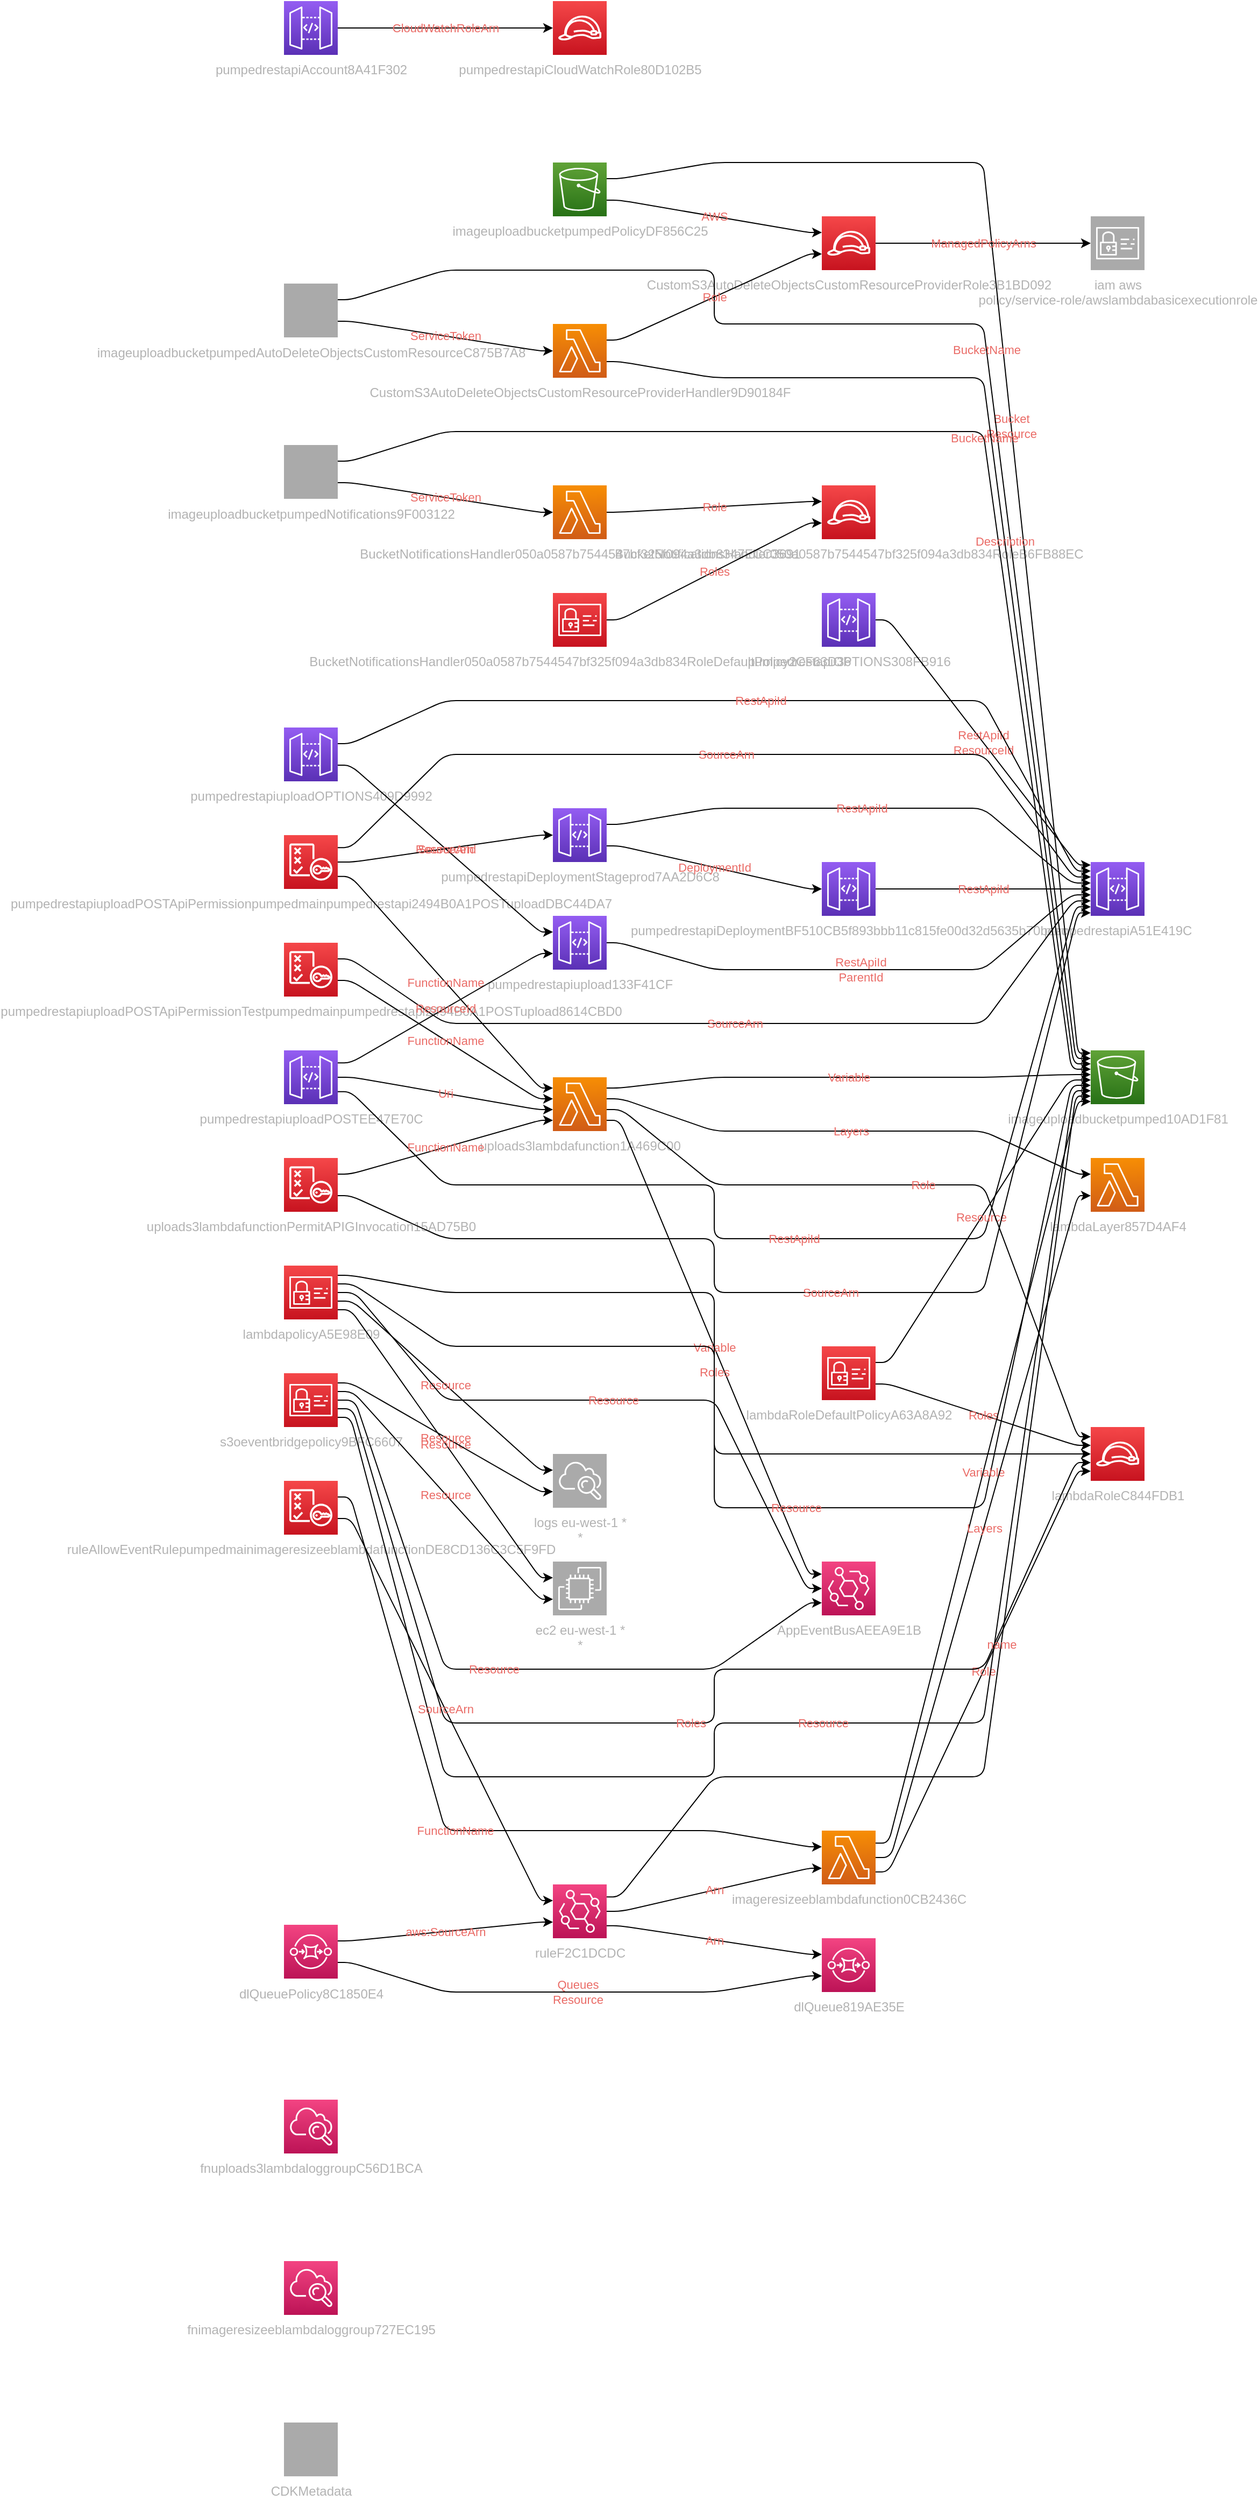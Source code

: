 <mxfile version="13.1.3" pages="2">
            <diagram id="diagramid" name="Diagram">
              <mxGraphModel><root><mxCell id="0"/><mxCell id="1" parent="0"/><mxCell id="2" value="imageuploadbucketpumped10AD1F81" style="outlineConnect=0;fontColor=#B3B3B3;gradientColor=#60A337;gradientDirection=north;fillColor=#277116;strokeColor=#ffffff;dashed=0;verticalLabelPosition=bottom;verticalAlign=top;align=center;html=1;fontSize=12;fontStyle=0;aspect=fixed;shape=mxgraph.aws4.resourceIcon;resIcon=mxgraph.aws4.s3;" vertex="1" parent="1"><mxGeometry x="750" y="975" width="50" height="50" as="geometry"/></mxCell><mxCell id="3" value="imageuploadbucketpumpedPolicyDF856C25" style="outlineConnect=0;fontColor=#B3B3B3;gradientColor=#60A337;gradientDirection=north;fillColor=#277116;strokeColor=#ffffff;dashed=0;verticalLabelPosition=bottom;verticalAlign=top;align=center;html=1;fontSize=12;fontStyle=0;aspect=fixed;shape=mxgraph.aws4.resourceIcon;resIcon=mxgraph.aws4.s3;" vertex="1" parent="1"><mxGeometry x="250" y="150" width="50" height="50" as="geometry"/></mxCell><mxCell id="4" value="imageuploadbucketpumpedAutoDeleteObjectsCustomResourceC875B7A8" style="outlineConnect=0;fontColor=#B3B3B3;gradientColor=#aaaaaa;gradientDirection=north;fillColor=#aaaaaa;strokeColor=#ffffff;dashed=0;verticalLabelPosition=bottom;verticalAlign=top;align=center;html=1;fontSize=12;fontStyle=0;aspect=fixed;shape=mxgraph.aws4.resourceIcon;resIcon=mxgraph.aws4.s3autodeleteobjects;" vertex="1" parent="1"><mxGeometry y="262.5" width="50" height="50" as="geometry"/></mxCell><mxCell id="5" value="imageuploadbucketpumpedNotifications9F003122" style="outlineConnect=0;fontColor=#B3B3B3;gradientColor=#aaaaaa;gradientDirection=north;fillColor=#aaaaaa;strokeColor=#ffffff;dashed=0;verticalLabelPosition=bottom;verticalAlign=top;align=center;html=1;fontSize=12;fontStyle=0;aspect=fixed;shape=mxgraph.aws4.resourceIcon;resIcon=mxgraph.aws4.s3bucketnotifications;" vertex="1" parent="1"><mxGeometry y="412.5" width="50" height="50" as="geometry"/></mxCell><mxCell id="6" value="CustomS3AutoDeleteObjectsCustomResourceProviderRole3B1BD092" style="outlineConnect=0;fontColor=#B3B3B3;gradientColor=#F54749;gradientDirection=north;fillColor=#C7131F;strokeColor=#ffffff;dashed=0;verticalLabelPosition=bottom;verticalAlign=top;align=center;html=1;fontSize=12;fontStyle=0;aspect=fixed;shape=mxgraph.aws4.resourceIcon;resIcon=mxgraph.aws4.role;" vertex="1" parent="1"><mxGeometry x="500" y="200" width="50" height="50" as="geometry"/></mxCell><mxCell id="7" value="CustomS3AutoDeleteObjectsCustomResourceProviderHandler9D90184F" style="outlineConnect=0;fontColor=#B3B3B3;gradientColor=#F78E04;gradientDirection=north;fillColor=#D05C17;strokeColor=#ffffff;dashed=0;verticalLabelPosition=bottom;verticalAlign=top;align=center;html=1;fontSize=12;fontStyle=0;aspect=fixed;shape=mxgraph.aws4.resourceIcon;resIcon=mxgraph.aws4.lambda;" vertex="1" parent="1"><mxGeometry x="250" y="300" width="50" height="50" as="geometry"/></mxCell><mxCell id="8" value="BucketNotificationsHandler050a0587b7544547bf325f094a3db834RoleB6FB88EC" style="outlineConnect=0;fontColor=#B3B3B3;gradientColor=#F54749;gradientDirection=north;fillColor=#C7131F;strokeColor=#ffffff;dashed=0;verticalLabelPosition=bottom;verticalAlign=top;align=center;html=1;fontSize=12;fontStyle=0;aspect=fixed;shape=mxgraph.aws4.resourceIcon;resIcon=mxgraph.aws4.role;" vertex="1" parent="1"><mxGeometry x="500" y="450" width="50" height="50" as="geometry"/></mxCell><mxCell id="9" value="BucketNotificationsHandler050a0587b7544547bf325f094a3db834RoleDefaultPolicy2CF63D36" style="outlineConnect=0;fontColor=#B3B3B3;gradientColor=#F54749;gradientDirection=north;fillColor=#C7131F;strokeColor=#ffffff;dashed=0;verticalLabelPosition=bottom;verticalAlign=top;align=center;html=1;fontSize=12;fontStyle=0;aspect=fixed;shape=mxgraph.aws4.resourceIcon;resIcon=mxgraph.aws4.identity_and_access_management;" vertex="1" parent="1"><mxGeometry x="250" y="550" width="50" height="50" as="geometry"/></mxCell><mxCell id="10" value="BucketNotificationsHandler050a0587b7544547bf325f094a3db8347ECC3691" style="outlineConnect=0;fontColor=#B3B3B3;gradientColor=#F78E04;gradientDirection=north;fillColor=#D05C17;strokeColor=#ffffff;dashed=0;verticalLabelPosition=bottom;verticalAlign=top;align=center;html=1;fontSize=12;fontStyle=0;aspect=fixed;shape=mxgraph.aws4.resourceIcon;resIcon=mxgraph.aws4.lambda;" vertex="1" parent="1"><mxGeometry x="250" y="450" width="50" height="50" as="geometry"/></mxCell><mxCell id="11" value="AppEventBusAEEA9E1B" style="outlineConnect=0;fontColor=#B3B3B3;gradientColor=#F34482;gradientDirection=north;fillColor=#BC1356;strokeColor=#ffffff;dashed=0;verticalLabelPosition=bottom;verticalAlign=top;align=center;html=1;fontSize=12;fontStyle=0;aspect=fixed;shape=mxgraph.aws4.resourceIcon;resIcon=mxgraph.aws4.eventbridge;" vertex="1" parent="1"><mxGeometry x="500" y="1450" width="50" height="50" as="geometry"/></mxCell><mxCell id="12" value="pumpedrestapiA51E419C" style="outlineConnect=0;fontColor=#B3B3B3;gradientColor=#945DF2;gradientDirection=north;fillColor=#5A30B5;strokeColor=#ffffff;dashed=0;verticalLabelPosition=bottom;verticalAlign=top;align=center;html=1;fontSize=12;fontStyle=0;aspect=fixed;shape=mxgraph.aws4.resourceIcon;resIcon=mxgraph.aws4.api_gateway;" vertex="1" parent="1"><mxGeometry x="750" y="800" width="50" height="50" as="geometry"/></mxCell><mxCell id="13" value="pumpedrestapiCloudWatchRole80D102B5" style="outlineConnect=0;fontColor=#B3B3B3;gradientColor=#F54749;gradientDirection=north;fillColor=#C7131F;strokeColor=#ffffff;dashed=0;verticalLabelPosition=bottom;verticalAlign=top;align=center;html=1;fontSize=12;fontStyle=0;aspect=fixed;shape=mxgraph.aws4.resourceIcon;resIcon=mxgraph.aws4.role;" vertex="1" parent="1"><mxGeometry x="250" width="50" height="50" as="geometry"/></mxCell><mxCell id="14" value="pumpedrestapiAccount8A41F302" style="outlineConnect=0;fontColor=#B3B3B3;gradientColor=#945DF2;gradientDirection=north;fillColor=#5A30B5;strokeColor=#ffffff;dashed=0;verticalLabelPosition=bottom;verticalAlign=top;align=center;html=1;fontSize=12;fontStyle=0;aspect=fixed;shape=mxgraph.aws4.resourceIcon;resIcon=mxgraph.aws4.api_gateway;" vertex="1" parent="1"><mxGeometry width="50" height="50" as="geometry"/></mxCell><mxCell id="15" value="pumpedrestapiDeploymentBF510CB5f893bbb11c815fe00d32d5635b70bcec" style="outlineConnect=0;fontColor=#B3B3B3;gradientColor=#945DF2;gradientDirection=north;fillColor=#5A30B5;strokeColor=#ffffff;dashed=0;verticalLabelPosition=bottom;verticalAlign=top;align=center;html=1;fontSize=12;fontStyle=0;aspect=fixed;shape=mxgraph.aws4.resourceIcon;resIcon=mxgraph.aws4.api_gateway;" vertex="1" parent="1"><mxGeometry x="500" y="800" width="50" height="50" as="geometry"/></mxCell><mxCell id="16" value="pumpedrestapiDeploymentStageprod7AA2D6C8" style="outlineConnect=0;fontColor=#B3B3B3;gradientColor=#945DF2;gradientDirection=north;fillColor=#5A30B5;strokeColor=#ffffff;dashed=0;verticalLabelPosition=bottom;verticalAlign=top;align=center;html=1;fontSize=12;fontStyle=0;aspect=fixed;shape=mxgraph.aws4.resourceIcon;resIcon=mxgraph.aws4.api_gateway;" vertex="1" parent="1"><mxGeometry x="250" y="750" width="50" height="50" as="geometry"/></mxCell><mxCell id="17" value="pumpedrestapiOPTIONS308FB916" style="outlineConnect=0;fontColor=#B3B3B3;gradientColor=#945DF2;gradientDirection=north;fillColor=#5A30B5;strokeColor=#ffffff;dashed=0;verticalLabelPosition=bottom;verticalAlign=top;align=center;html=1;fontSize=12;fontStyle=0;aspect=fixed;shape=mxgraph.aws4.resourceIcon;resIcon=mxgraph.aws4.api_gateway;" vertex="1" parent="1"><mxGeometry x="500" y="550" width="50" height="50" as="geometry"/></mxCell><mxCell id="18" value="pumpedrestapiupload133F41CF" style="outlineConnect=0;fontColor=#B3B3B3;gradientColor=#945DF2;gradientDirection=north;fillColor=#5A30B5;strokeColor=#ffffff;dashed=0;verticalLabelPosition=bottom;verticalAlign=top;align=center;html=1;fontSize=12;fontStyle=0;aspect=fixed;shape=mxgraph.aws4.resourceIcon;resIcon=mxgraph.aws4.api_gateway;" vertex="1" parent="1"><mxGeometry x="250" y="850" width="50" height="50" as="geometry"/></mxCell><mxCell id="19" value="pumpedrestapiuploadOPTIONS409D9992" style="outlineConnect=0;fontColor=#B3B3B3;gradientColor=#945DF2;gradientDirection=north;fillColor=#5A30B5;strokeColor=#ffffff;dashed=0;verticalLabelPosition=bottom;verticalAlign=top;align=center;html=1;fontSize=12;fontStyle=0;aspect=fixed;shape=mxgraph.aws4.resourceIcon;resIcon=mxgraph.aws4.api_gateway;" vertex="1" parent="1"><mxGeometry y="675" width="50" height="50" as="geometry"/></mxCell><mxCell id="20" value="pumpedrestapiuploadPOSTApiPermissionpumpedmainpumpedrestapi2494B0A1POSTuploadDBC44DA7" style="outlineConnect=0;fontColor=#B3B3B3;gradientColor=#F54749;gradientDirection=north;fillColor=#C7131F;strokeColor=#ffffff;dashed=0;verticalLabelPosition=bottom;verticalAlign=top;align=center;html=1;fontSize=12;fontStyle=0;aspect=fixed;shape=mxgraph.aws4.resourceIcon;resIcon=mxgraph.aws4.policy;" vertex="1" parent="1"><mxGeometry y="775" width="50" height="50" as="geometry"/></mxCell><mxCell id="21" value="pumpedrestapiuploadPOSTApiPermissionTestpumpedmainpumpedrestapi2494B0A1POSTupload8614CBD0" style="outlineConnect=0;fontColor=#B3B3B3;gradientColor=#F54749;gradientDirection=north;fillColor=#C7131F;strokeColor=#ffffff;dashed=0;verticalLabelPosition=bottom;verticalAlign=top;align=center;html=1;fontSize=12;fontStyle=0;aspect=fixed;shape=mxgraph.aws4.resourceIcon;resIcon=mxgraph.aws4.policy;" vertex="1" parent="1"><mxGeometry y="875" width="50" height="50" as="geometry"/></mxCell><mxCell id="22" value="pumpedrestapiuploadPOSTEE47E70C" style="outlineConnect=0;fontColor=#B3B3B3;gradientColor=#945DF2;gradientDirection=north;fillColor=#5A30B5;strokeColor=#ffffff;dashed=0;verticalLabelPosition=bottom;verticalAlign=top;align=center;html=1;fontSize=12;fontStyle=0;aspect=fixed;shape=mxgraph.aws4.resourceIcon;resIcon=mxgraph.aws4.api_gateway;" vertex="1" parent="1"><mxGeometry y="975" width="50" height="50" as="geometry"/></mxCell><mxCell id="23" value="lambdaRoleC844FDB1" style="outlineConnect=0;fontColor=#B3B3B3;gradientColor=#F54749;gradientDirection=north;fillColor=#C7131F;strokeColor=#ffffff;dashed=0;verticalLabelPosition=bottom;verticalAlign=top;align=center;html=1;fontSize=12;fontStyle=0;aspect=fixed;shape=mxgraph.aws4.resourceIcon;resIcon=mxgraph.aws4.role;" vertex="1" parent="1"><mxGeometry x="750" y="1325" width="50" height="50" as="geometry"/></mxCell><mxCell id="24" value="lambdaRoleDefaultPolicyA63A8A92" style="outlineConnect=0;fontColor=#B3B3B3;gradientColor=#F54749;gradientDirection=north;fillColor=#C7131F;strokeColor=#ffffff;dashed=0;verticalLabelPosition=bottom;verticalAlign=top;align=center;html=1;fontSize=12;fontStyle=0;aspect=fixed;shape=mxgraph.aws4.resourceIcon;resIcon=mxgraph.aws4.identity_and_access_management;" vertex="1" parent="1"><mxGeometry x="500" y="1250" width="50" height="50" as="geometry"/></mxCell><mxCell id="25" value="lambdaLayer857D4AF4" style="outlineConnect=0;fontColor=#B3B3B3;gradientColor=#F78E04;gradientDirection=north;fillColor=#D05C17;strokeColor=#ffffff;dashed=0;verticalLabelPosition=bottom;verticalAlign=top;align=center;html=1;fontSize=12;fontStyle=0;aspect=fixed;shape=mxgraph.aws4.resourceIcon;resIcon=mxgraph.aws4.lambda;" vertex="1" parent="1"><mxGeometry x="750" y="1075" width="50" height="50" as="geometry"/></mxCell><mxCell id="26" value="uploads3lambdafunction1A469C00" style="outlineConnect=0;fontColor=#B3B3B3;gradientColor=#F78E04;gradientDirection=north;fillColor=#D05C17;strokeColor=#ffffff;dashed=0;verticalLabelPosition=bottom;verticalAlign=top;align=center;html=1;fontSize=12;fontStyle=0;aspect=fixed;shape=mxgraph.aws4.resourceIcon;resIcon=mxgraph.aws4.lambda;" vertex="1" parent="1"><mxGeometry x="250" y="1000" width="50" height="50" as="geometry"/></mxCell><mxCell id="27" value="uploads3lambdafunctionPermitAPIGInvocation15AD75B0" style="outlineConnect=0;fontColor=#B3B3B3;gradientColor=#F54749;gradientDirection=north;fillColor=#C7131F;strokeColor=#ffffff;dashed=0;verticalLabelPosition=bottom;verticalAlign=top;align=center;html=1;fontSize=12;fontStyle=0;aspect=fixed;shape=mxgraph.aws4.resourceIcon;resIcon=mxgraph.aws4.policy;" vertex="1" parent="1"><mxGeometry y="1075" width="50" height="50" as="geometry"/></mxCell><mxCell id="28" value="lambdapolicyA5E98E09" style="outlineConnect=0;fontColor=#B3B3B3;gradientColor=#F54749;gradientDirection=north;fillColor=#C7131F;strokeColor=#ffffff;dashed=0;verticalLabelPosition=bottom;verticalAlign=top;align=center;html=1;fontSize=12;fontStyle=0;aspect=fixed;shape=mxgraph.aws4.resourceIcon;resIcon=mxgraph.aws4.identity_and_access_management;" vertex="1" parent="1"><mxGeometry y="1175" width="50" height="50" as="geometry"/></mxCell><mxCell id="29" value="imageresizeeblambdafunction0CB2436C" style="outlineConnect=0;fontColor=#B3B3B3;gradientColor=#F78E04;gradientDirection=north;fillColor=#D05C17;strokeColor=#ffffff;dashed=0;verticalLabelPosition=bottom;verticalAlign=top;align=center;html=1;fontSize=12;fontStyle=0;aspect=fixed;shape=mxgraph.aws4.resourceIcon;resIcon=mxgraph.aws4.lambda;" vertex="1" parent="1"><mxGeometry x="500" y="1700" width="50" height="50" as="geometry"/></mxCell><mxCell id="30" value="s3oeventbridgepolicy9BFC6607" style="outlineConnect=0;fontColor=#B3B3B3;gradientColor=#F54749;gradientDirection=north;fillColor=#C7131F;strokeColor=#ffffff;dashed=0;verticalLabelPosition=bottom;verticalAlign=top;align=center;html=1;fontSize=12;fontStyle=0;aspect=fixed;shape=mxgraph.aws4.resourceIcon;resIcon=mxgraph.aws4.identity_and_access_management;" vertex="1" parent="1"><mxGeometry y="1275" width="50" height="50" as="geometry"/></mxCell><mxCell id="31" value="ruleF2C1DCDC" style="outlineConnect=0;fontColor=#B3B3B3;gradientColor=#F34482;gradientDirection=north;fillColor=#BC1356;strokeColor=#ffffff;dashed=0;verticalLabelPosition=bottom;verticalAlign=top;align=center;html=1;fontSize=12;fontStyle=0;aspect=fixed;shape=mxgraph.aws4.resourceIcon;resIcon=mxgraph.aws4.eventbridge;" vertex="1" parent="1"><mxGeometry x="250" y="1750" width="50" height="50" as="geometry"/></mxCell><mxCell id="32" value="ruleAllowEventRulepumpedmainimageresizeeblambdafunctionDE8CD136C3C5F9FD" style="outlineConnect=0;fontColor=#B3B3B3;gradientColor=#F54749;gradientDirection=north;fillColor=#C7131F;strokeColor=#ffffff;dashed=0;verticalLabelPosition=bottom;verticalAlign=top;align=center;html=1;fontSize=12;fontStyle=0;aspect=fixed;shape=mxgraph.aws4.resourceIcon;resIcon=mxgraph.aws4.policy;" vertex="1" parent="1"><mxGeometry y="1375" width="50" height="50" as="geometry"/></mxCell><mxCell id="33" value="dlQueue819AE35E" style="outlineConnect=0;fontColor=#B3B3B3;gradientColor=#F34482;gradientDirection=north;fillColor=#BC1356;strokeColor=#ffffff;dashed=0;verticalLabelPosition=bottom;verticalAlign=top;align=center;html=1;fontSize=12;fontStyle=0;aspect=fixed;shape=mxgraph.aws4.resourceIcon;resIcon=mxgraph.aws4.sqs;" vertex="1" parent="1"><mxGeometry x="500" y="1800" width="50" height="50" as="geometry"/></mxCell><mxCell id="34" value="dlQueuePolicy8C1850E4" style="outlineConnect=0;fontColor=#B3B3B3;gradientColor=#F34482;gradientDirection=north;fillColor=#BC1356;strokeColor=#ffffff;dashed=0;verticalLabelPosition=bottom;verticalAlign=top;align=center;html=1;fontSize=12;fontStyle=0;aspect=fixed;shape=mxgraph.aws4.resourceIcon;resIcon=mxgraph.aws4.sqs;" vertex="1" parent="1"><mxGeometry y="1787.5" width="50" height="50" as="geometry"/></mxCell><mxCell id="35" value="fnuploads3lambdaloggroupC56D1BCA" style="outlineConnect=0;fontColor=#B3B3B3;gradientColor=#F34482;gradientDirection=north;fillColor=#BC1356;strokeColor=#ffffff;dashed=0;verticalLabelPosition=bottom;verticalAlign=top;align=center;html=1;fontSize=12;fontStyle=0;aspect=fixed;shape=mxgraph.aws4.resourceIcon;resIcon=mxgraph.aws4.cloudwatch;" vertex="1" parent="1"><mxGeometry y="1950" width="50" height="50" as="geometry"/></mxCell><mxCell id="36" value="fnimageresizeeblambdaloggroup727EC195" style="outlineConnect=0;fontColor=#B3B3B3;gradientColor=#F34482;gradientDirection=north;fillColor=#BC1356;strokeColor=#ffffff;dashed=0;verticalLabelPosition=bottom;verticalAlign=top;align=center;html=1;fontSize=12;fontStyle=0;aspect=fixed;shape=mxgraph.aws4.resourceIcon;resIcon=mxgraph.aws4.cloudwatch;" vertex="1" parent="1"><mxGeometry y="2100" width="50" height="50" as="geometry"/></mxCell><mxCell id="37" value="CDKMetadata" style="outlineConnect=0;fontColor=#B3B3B3;gradientColor=#aaaaaa;gradientDirection=north;fillColor=#aaaaaa;strokeColor=#ffffff;dashed=0;verticalLabelPosition=bottom;verticalAlign=top;align=center;html=1;fontSize=12;fontStyle=0;aspect=fixed;shape=mxgraph.aws4.resourceIcon;resIcon=mxgraph.aws4.cdk;" vertex="1" parent="1"><mxGeometry y="2250" width="50" height="50" as="geometry"/></mxCell><mxCell id="38" value="iam  aws&#xA;policy/service-role/awslambdabasicexecutionrole" style="outlineConnect=0;fontColor=#B3B3B3;gradientColor=#aaaaaa;gradientDirection=north;fillColor=#aaaaaa;strokeColor=#ffffff;dashed=0;verticalLabelPosition=bottom;verticalAlign=top;align=center;html=1;fontSize=12;fontStyle=0;aspect=fixed;shape=mxgraph.aws4.resourceIcon;resIcon=mxgraph.aws4.identity_and_access_management;" vertex="1" parent="1"><mxGeometry x="750" y="200" width="50" height="50" as="geometry"/></mxCell><mxCell id="39" value="logs eu-west-1 *&#xA;*" style="outlineConnect=0;fontColor=#B3B3B3;gradientColor=#aaaaaa;gradientDirection=north;fillColor=#aaaaaa;strokeColor=#ffffff;dashed=0;verticalLabelPosition=bottom;verticalAlign=top;align=center;html=1;fontSize=12;fontStyle=0;aspect=fixed;shape=mxgraph.aws4.resourceIcon;resIcon=mxgraph.aws4.cloudwatch;" vertex="1" parent="1"><mxGeometry x="250" y="1350" width="50" height="50" as="geometry"/></mxCell><mxCell id="40" value="ec2 eu-west-1 *&#xA;*" style="outlineConnect=0;fontColor=#B3B3B3;gradientColor=#aaaaaa;gradientDirection=north;fillColor=#aaaaaa;strokeColor=#ffffff;dashed=0;verticalLabelPosition=bottom;verticalAlign=top;align=center;html=1;fontSize=12;fontStyle=0;aspect=fixed;shape=mxgraph.aws4.resourceIcon;resIcon=mxgraph.aws4.ec2;" vertex="1" parent="1"><mxGeometry x="250" y="1450" width="50" height="50" as="geometry"/></mxCell><mxCell id="imageuploadbucketpumped10AD1F81|imageuploadbucketpumpedPolicyDF856C25" value="Bucket&#xA;Resource" style="edgeStyle=orthogonalEdgeStyle;rounded=1;orthogonalLoop=1;jettySize=auto;html=1;labelBackgroundColor=none;fontColor=#EA6B66;noEdgeStyle=1;orthogonal=1;" edge="1" parent="1" source="3" target="2"><mxGeometry relative="1" as="geometry"><Array as="points"><mxPoint x="312" y="165"/><mxPoint x="400" y="150"/><mxPoint x="650" y="150"/><mxPoint x="738" y="977.5"/></Array></mxGeometry></mxCell><mxCell id="CustomS3AutoDeleteObjectsCustomResourceProviderRole3B1BD092|imageuploadbucketpumpedPolicyDF856C25" value="AWS" style="edgeStyle=orthogonalEdgeStyle;rounded=1;orthogonalLoop=1;jettySize=auto;html=1;labelBackgroundColor=none;fontColor=#EA6B66;noEdgeStyle=1;orthogonal=1;" edge="1" parent="1" source="3" target="6"><mxGeometry relative="1" as="geometry"><Array as="points"><mxPoint x="312" y="185"/><mxPoint x="488" y="215"/></Array></mxGeometry></mxCell><mxCell id="imageuploadbucketpumped10AD1F81|imageuploadbucketpumpedAutoDeleteObjectsCustomResourceC875B7A8" value="BucketName" style="edgeStyle=orthogonalEdgeStyle;rounded=1;orthogonalLoop=1;jettySize=auto;html=1;labelBackgroundColor=none;fontColor=#EA6B66;noEdgeStyle=1;orthogonal=1;" edge="1" parent="1" source="4" target="2"><mxGeometry relative="1" as="geometry"><Array as="points"><mxPoint x="62" y="277.5"/><mxPoint x="150" y="250"/><mxPoint x="400" y="250"/><mxPoint x="400" y="300"/><mxPoint x="650" y="300"/><mxPoint x="736" y="982.5"/></Array></mxGeometry></mxCell><mxCell id="CustomS3AutoDeleteObjectsCustomResourceProviderHandler9D90184F|imageuploadbucketpumpedAutoDeleteObjectsCustomResourceC875B7A8" value="ServiceToken" style="edgeStyle=orthogonalEdgeStyle;rounded=1;orthogonalLoop=1;jettySize=auto;html=1;labelBackgroundColor=none;fontColor=#EA6B66;noEdgeStyle=1;orthogonal=1;" edge="1" parent="1" source="4" target="7"><mxGeometry relative="1" as="geometry"><Array as="points"><mxPoint x="62" y="297.5"/><mxPoint x="238" y="325"/></Array></mxGeometry></mxCell><mxCell id="imageuploadbucketpumped10AD1F81|imageuploadbucketpumpedNotifications9F003122" value="BucketName" style="edgeStyle=orthogonalEdgeStyle;rounded=1;orthogonalLoop=1;jettySize=auto;html=1;labelBackgroundColor=none;fontColor=#EA6B66;noEdgeStyle=1;orthogonal=1;" edge="1" parent="1" source="5" target="2"><mxGeometry relative="1" as="geometry"><Array as="points"><mxPoint x="62" y="427.5"/><mxPoint x="150" y="400"/><mxPoint x="400" y="400"/><mxPoint x="400" y="400"/><mxPoint x="650" y="400"/><mxPoint x="732" y="992.5"/></Array></mxGeometry></mxCell><mxCell id="BucketNotificationsHandler050a0587b7544547bf325f094a3db8347ECC3691|imageuploadbucketpumpedNotifications9F003122" value="ServiceToken" style="edgeStyle=orthogonalEdgeStyle;rounded=1;orthogonalLoop=1;jettySize=auto;html=1;labelBackgroundColor=none;fontColor=#EA6B66;noEdgeStyle=1;orthogonal=1;" edge="1" parent="1" source="5" target="10"><mxGeometry relative="1" as="geometry"><Array as="points"><mxPoint x="62" y="447.5"/><mxPoint x="238" y="475"/></Array></mxGeometry></mxCell><mxCell id="iam  aws&#xA;policy/service-role/awslambdabasicexecutionrole|CustomS3AutoDeleteObjectsCustomResourceProviderRole3B1BD092" value="ManagedPolicyArns" style="edgeStyle=orthogonalEdgeStyle;rounded=1;orthogonalLoop=1;jettySize=auto;html=1;labelBackgroundColor=none;fontColor=#EA6B66;noEdgeStyle=1;orthogonal=1;" edge="1" parent="1" source="6" target="38"><mxGeometry relative="1" as="geometry"><Array as="points"><mxPoint x="562" y="225"/><mxPoint x="738" y="225"/></Array></mxGeometry></mxCell><mxCell id="imageuploadbucketpumped10AD1F81|CustomS3AutoDeleteObjectsCustomResourceProviderHandler9D90184F" value="Description" style="edgeStyle=orthogonalEdgeStyle;rounded=1;orthogonalLoop=1;jettySize=auto;html=1;labelBackgroundColor=none;fontColor=#EA6B66;noEdgeStyle=1;orthogonal=1;" edge="1" parent="1" source="7" target="2"><mxGeometry relative="1" as="geometry"><Array as="points"><mxPoint x="312" y="335"/><mxPoint x="400" y="350"/><mxPoint x="650" y="350"/><mxPoint x="734" y="987.5"/></Array></mxGeometry></mxCell><mxCell id="CustomS3AutoDeleteObjectsCustomResourceProviderRole3B1BD092|CustomS3AutoDeleteObjectsCustomResourceProviderHandler9D90184F" value="Role" style="edgeStyle=orthogonalEdgeStyle;rounded=1;orthogonalLoop=1;jettySize=auto;html=1;labelBackgroundColor=none;fontColor=#EA6B66;noEdgeStyle=1;orthogonal=1;" edge="1" parent="1" source="7" target="6"><mxGeometry relative="1" as="geometry"><Array as="points"><mxPoint x="312" y="315"/><mxPoint x="488" y="235"/></Array></mxGeometry></mxCell><mxCell id="BucketNotificationsHandler050a0587b7544547bf325f094a3db834RoleB6FB88EC|BucketNotificationsHandler050a0587b7544547bf325f094a3db834RoleDefaultPolicy2CF63D36" value="Roles" style="edgeStyle=orthogonalEdgeStyle;rounded=1;orthogonalLoop=1;jettySize=auto;html=1;labelBackgroundColor=none;fontColor=#EA6B66;noEdgeStyle=1;orthogonal=1;" edge="1" parent="1" source="9" target="8"><mxGeometry relative="1" as="geometry"><Array as="points"><mxPoint x="312" y="575"/><mxPoint x="488" y="485"/></Array></mxGeometry></mxCell><mxCell id="BucketNotificationsHandler050a0587b7544547bf325f094a3db834RoleB6FB88EC|BucketNotificationsHandler050a0587b7544547bf325f094a3db8347ECC3691" value="Role" style="edgeStyle=orthogonalEdgeStyle;rounded=1;orthogonalLoop=1;jettySize=auto;html=1;labelBackgroundColor=none;fontColor=#EA6B66;noEdgeStyle=1;orthogonal=1;" edge="1" parent="1" source="10" target="8"><mxGeometry relative="1" as="geometry"><Array as="points"><mxPoint x="312" y="475"/><mxPoint x="488" y="465"/></Array></mxGeometry></mxCell><mxCell id="pumpedrestapiCloudWatchRole80D102B5|pumpedrestapiAccount8A41F302" value="CloudWatchRoleArn" style="edgeStyle=orthogonalEdgeStyle;rounded=1;orthogonalLoop=1;jettySize=auto;html=1;labelBackgroundColor=none;fontColor=#EA6B66;noEdgeStyle=1;orthogonal=1;" edge="1" parent="1" source="14" target="13"><mxGeometry relative="1" as="geometry"><Array as="points"><mxPoint x="62" y="25"/><mxPoint x="238" y="25"/></Array></mxGeometry></mxCell><mxCell id="pumpedrestapiA51E419C|pumpedrestapiDeploymentBF510CB5f893bbb11c815fe00d32d5635b70bcec" value="RestApiId" style="edgeStyle=orthogonalEdgeStyle;rounded=1;orthogonalLoop=1;jettySize=auto;html=1;labelBackgroundColor=none;fontColor=#EA6B66;noEdgeStyle=1;orthogonal=1;" edge="1" parent="1" source="15" target="12"><mxGeometry relative="1" as="geometry"><Array as="points"><mxPoint x="562" y="825"/><mxPoint x="730" y="825"/></Array></mxGeometry></mxCell><mxCell id="pumpedrestapiA51E419C|pumpedrestapiDeploymentStageprod7AA2D6C8" value="RestApiId" style="edgeStyle=orthogonalEdgeStyle;rounded=1;orthogonalLoop=1;jettySize=auto;html=1;labelBackgroundColor=none;fontColor=#EA6B66;noEdgeStyle=1;orthogonal=1;" edge="1" parent="1" source="16" target="12"><mxGeometry relative="1" as="geometry"><Array as="points"><mxPoint x="312" y="765"/><mxPoint x="400" y="750"/><mxPoint x="650" y="750"/><mxPoint x="732" y="819.444"/></Array></mxGeometry></mxCell><mxCell id="pumpedrestapiDeploymentBF510CB5f893bbb11c815fe00d32d5635b70bcec|pumpedrestapiDeploymentStageprod7AA2D6C8" value="DeploymentId" style="edgeStyle=orthogonalEdgeStyle;rounded=1;orthogonalLoop=1;jettySize=auto;html=1;labelBackgroundColor=none;fontColor=#EA6B66;noEdgeStyle=1;orthogonal=1;" edge="1" parent="1" source="16" target="15"><mxGeometry relative="1" as="geometry"><Array as="points"><mxPoint x="312" y="785"/><mxPoint x="488" y="825"/></Array></mxGeometry></mxCell><mxCell id="pumpedrestapiA51E419C|pumpedrestapiOPTIONS308FB916" value="RestApiId&#xA;ResourceId" style="edgeStyle=orthogonalEdgeStyle;rounded=1;orthogonalLoop=1;jettySize=auto;html=1;labelBackgroundColor=none;fontColor=#EA6B66;noEdgeStyle=1;orthogonal=1;" edge="1" parent="1" source="17" target="12"><mxGeometry relative="1" as="geometry"><Array as="points"><mxPoint x="562" y="575"/><mxPoint x="738" y="802.778"/></Array></mxGeometry></mxCell><mxCell id="pumpedrestapiA51E419C|pumpedrestapiupload133F41CF" value="RestApiId&#xA;ParentId" style="edgeStyle=orthogonalEdgeStyle;rounded=1;orthogonalLoop=1;jettySize=auto;html=1;labelBackgroundColor=none;fontColor=#EA6B66;noEdgeStyle=1;orthogonal=1;" edge="1" parent="1" source="18" target="12"><mxGeometry relative="1" as="geometry"><Array as="points"><mxPoint x="312" y="875"/><mxPoint x="400" y="900"/><mxPoint x="650" y="900"/><mxPoint x="732" y="830.556"/></Array></mxGeometry></mxCell><mxCell id="pumpedrestapiupload133F41CF|pumpedrestapiuploadOPTIONS409D9992" value="ResourceId" style="edgeStyle=orthogonalEdgeStyle;rounded=1;orthogonalLoop=1;jettySize=auto;html=1;labelBackgroundColor=none;fontColor=#EA6B66;noEdgeStyle=1;orthogonal=1;" edge="1" parent="1" source="19" target="18"><mxGeometry relative="1" as="geometry"><Array as="points"><mxPoint x="62" y="710"/><mxPoint x="238" y="865"/></Array></mxGeometry></mxCell><mxCell id="pumpedrestapiA51E419C|pumpedrestapiuploadOPTIONS409D9992" value="RestApiId" style="edgeStyle=orthogonalEdgeStyle;rounded=1;orthogonalLoop=1;jettySize=auto;html=1;labelBackgroundColor=none;fontColor=#EA6B66;noEdgeStyle=1;orthogonal=1;" edge="1" parent="1" source="19" target="12"><mxGeometry relative="1" as="geometry"><Array as="points"><mxPoint x="62" y="690"/><mxPoint x="150" y="650"/><mxPoint x="400" y="650"/><mxPoint x="400" y="650"/><mxPoint x="650" y="650"/><mxPoint x="736" y="808.333"/></Array></mxGeometry></mxCell><mxCell id="pumpedrestapiA51E419C|pumpedrestapiuploadPOSTApiPermissionpumpedmainpumpedrestapi2494B0A1POSTuploadDBC44DA7" value="SourceArn" style="edgeStyle=orthogonalEdgeStyle;rounded=1;orthogonalLoop=1;jettySize=auto;html=1;labelBackgroundColor=none;fontColor=#EA6B66;noEdgeStyle=1;orthogonal=1;" edge="1" parent="1" source="20" target="12"><mxGeometry relative="1" as="geometry"><Array as="points"><mxPoint x="62" y="786.667"/><mxPoint x="150" y="700"/><mxPoint x="400" y="700"/><mxPoint x="400" y="700"/><mxPoint x="650" y="700"/><mxPoint x="734" y="813.889"/></Array></mxGeometry></mxCell><mxCell id="pumpedrestapiDeploymentStageprod7AA2D6C8|pumpedrestapiuploadPOSTApiPermissionpumpedmainpumpedrestapi2494B0A1POSTuploadDBC44DA7" value="SourceArn" style="edgeStyle=orthogonalEdgeStyle;rounded=1;orthogonalLoop=1;jettySize=auto;html=1;labelBackgroundColor=none;fontColor=#EA6B66;noEdgeStyle=1;orthogonal=1;" edge="1" parent="1" source="20" target="16"><mxGeometry relative="1" as="geometry"><Array as="points"><mxPoint x="64" y="800"/><mxPoint x="238" y="775"/></Array></mxGeometry></mxCell><mxCell id="uploads3lambdafunction1A469C00|pumpedrestapiuploadPOSTApiPermissionpumpedmainpumpedrestapi2494B0A1POSTuploadDBC44DA7" value="FunctionName" style="edgeStyle=orthogonalEdgeStyle;rounded=1;orthogonalLoop=1;jettySize=auto;html=1;labelBackgroundColor=none;fontColor=#EA6B66;noEdgeStyle=1;orthogonal=1;" edge="1" parent="1" source="20" target="26"><mxGeometry relative="1" as="geometry"><Array as="points"><mxPoint x="62" y="813.333"/><mxPoint x="238" y="1010"/></Array></mxGeometry></mxCell><mxCell id="pumpedrestapiA51E419C|pumpedrestapiuploadPOSTApiPermissionTestpumpedmainpumpedrestapi2494B0A1POSTupload8614CBD0" value="SourceArn" style="edgeStyle=orthogonalEdgeStyle;rounded=1;orthogonalLoop=1;jettySize=auto;html=1;labelBackgroundColor=none;fontColor=#EA6B66;noEdgeStyle=1;orthogonal=1;" edge="1" parent="1" source="21" target="12"><mxGeometry relative="1" as="geometry"><Array as="points"><mxPoint x="62" y="890"/><mxPoint x="150" y="950"/><mxPoint x="400" y="950"/><mxPoint x="400" y="950"/><mxPoint x="650" y="950"/><mxPoint x="734" y="836.111"/></Array></mxGeometry></mxCell><mxCell id="uploads3lambdafunction1A469C00|pumpedrestapiuploadPOSTApiPermissionTestpumpedmainpumpedrestapi2494B0A1POSTupload8614CBD0" value="FunctionName" style="edgeStyle=orthogonalEdgeStyle;rounded=1;orthogonalLoop=1;jettySize=auto;html=1;labelBackgroundColor=none;fontColor=#EA6B66;noEdgeStyle=1;orthogonal=1;" edge="1" parent="1" source="21" target="26"><mxGeometry relative="1" as="geometry"><Array as="points"><mxPoint x="62" y="910"/><mxPoint x="236" y="1020"/></Array></mxGeometry></mxCell><mxCell id="pumpedrestapiupload133F41CF|pumpedrestapiuploadPOSTEE47E70C" value="ResourceId" style="edgeStyle=orthogonalEdgeStyle;rounded=1;orthogonalLoop=1;jettySize=auto;html=1;labelBackgroundColor=none;fontColor=#EA6B66;noEdgeStyle=1;orthogonal=1;" edge="1" parent="1" source="22" target="18"><mxGeometry relative="1" as="geometry"><Array as="points"><mxPoint x="62" y="986.667"/><mxPoint x="238" y="885"/></Array></mxGeometry></mxCell><mxCell id="pumpedrestapiA51E419C|pumpedrestapiuploadPOSTEE47E70C" value="RestApiId" style="edgeStyle=orthogonalEdgeStyle;rounded=1;orthogonalLoop=1;jettySize=auto;html=1;labelBackgroundColor=none;fontColor=#EA6B66;noEdgeStyle=1;orthogonal=1;" edge="1" parent="1" source="22" target="12"><mxGeometry relative="1" as="geometry"><Array as="points"><mxPoint x="62" y="1013.333"/><mxPoint x="150" y="1100"/><mxPoint x="400" y="1100"/><mxPoint x="400" y="1150"/><mxPoint x="650" y="1150"/><mxPoint x="736" y="841.667"/></Array></mxGeometry></mxCell><mxCell id="uploads3lambdafunction1A469C00|pumpedrestapiuploadPOSTEE47E70C" value="Uri" style="edgeStyle=orthogonalEdgeStyle;rounded=1;orthogonalLoop=1;jettySize=auto;html=1;labelBackgroundColor=none;fontColor=#EA6B66;noEdgeStyle=1;orthogonal=1;" edge="1" parent="1" source="22" target="26"><mxGeometry relative="1" as="geometry"><Array as="points"><mxPoint x="64" y="1000"/><mxPoint x="236" y="1030"/></Array></mxGeometry></mxCell><mxCell id="lambdaRoleC844FDB1|lambdaRoleDefaultPolicyA63A8A92" value="Roles" style="edgeStyle=orthogonalEdgeStyle;rounded=1;orthogonalLoop=1;jettySize=auto;html=1;labelBackgroundColor=none;fontColor=#EA6B66;noEdgeStyle=1;orthogonal=1;" edge="1" parent="1" source="24" target="23"><mxGeometry relative="1" as="geometry"><Array as="points"><mxPoint x="562" y="1285"/><mxPoint x="736" y="1342"/></Array></mxGeometry></mxCell><mxCell id="imageuploadbucketpumped10AD1F81|lambdaRoleDefaultPolicyA63A8A92" value="Resource" style="edgeStyle=orthogonalEdgeStyle;rounded=1;orthogonalLoop=1;jettySize=auto;html=1;labelBackgroundColor=none;fontColor=#EA6B66;noEdgeStyle=1;orthogonal=1;" edge="1" parent="1" source="24" target="2"><mxGeometry relative="1" as="geometry"><Array as="points"><mxPoint x="562" y="1265"/><mxPoint x="730" y="1002.5"/></Array></mxGeometry></mxCell><mxCell id="imageuploadbucketpumped10AD1F81|uploads3lambdafunction1A469C00" value="Variable" style="edgeStyle=orthogonalEdgeStyle;rounded=1;orthogonalLoop=1;jettySize=auto;html=1;labelBackgroundColor=none;fontColor=#EA6B66;noEdgeStyle=1;orthogonal=1;" edge="1" parent="1" source="26" target="2"><mxGeometry relative="1" as="geometry"><Array as="points"><mxPoint x="312" y="1010"/><mxPoint x="400" y="1000"/><mxPoint x="650" y="1000"/><mxPoint x="730" y="997.5"/></Array></mxGeometry></mxCell><mxCell id="AppEventBusAEEA9E1B|uploads3lambdafunction1A469C00" value="Variable" style="edgeStyle=orthogonalEdgeStyle;rounded=1;orthogonalLoop=1;jettySize=auto;html=1;labelBackgroundColor=none;fontColor=#EA6B66;noEdgeStyle=1;orthogonal=1;" edge="1" parent="1" source="26" target="11"><mxGeometry relative="1" as="geometry"><Array as="points"><mxPoint x="312" y="1040"/><mxPoint x="488" y="1461.667"/></Array></mxGeometry></mxCell><mxCell id="lambdaLayer857D4AF4|uploads3lambdafunction1A469C00" value="Layers" style="edgeStyle=orthogonalEdgeStyle;rounded=1;orthogonalLoop=1;jettySize=auto;html=1;labelBackgroundColor=none;fontColor=#EA6B66;noEdgeStyle=1;orthogonal=1;" edge="1" parent="1" source="26" target="25"><mxGeometry relative="1" as="geometry"><Array as="points"><mxPoint x="314" y="1020"/><mxPoint x="400" y="1050"/><mxPoint x="650" y="1050"/><mxPoint x="738" y="1090"/></Array></mxGeometry></mxCell><mxCell id="lambdaRoleC844FDB1|uploads3lambdafunction1A469C00" value="Role" style="edgeStyle=orthogonalEdgeStyle;rounded=1;orthogonalLoop=1;jettySize=auto;html=1;labelBackgroundColor=none;fontColor=#EA6B66;noEdgeStyle=1;orthogonal=1;" edge="1" parent="1" source="26" target="23"><mxGeometry relative="1" as="geometry"><Array as="points"><mxPoint x="314" y="1030"/><mxPoint x="400" y="1100"/><mxPoint x="650" y="1100"/><mxPoint x="738" y="1334"/></Array></mxGeometry></mxCell><mxCell id="pumpedrestapiA51E419C|uploads3lambdafunctionPermitAPIGInvocation15AD75B0" value="SourceArn" style="edgeStyle=orthogonalEdgeStyle;rounded=1;orthogonalLoop=1;jettySize=auto;html=1;labelBackgroundColor=none;fontColor=#EA6B66;noEdgeStyle=1;orthogonal=1;" edge="1" parent="1" source="27" target="12"><mxGeometry relative="1" as="geometry"><Array as="points"><mxPoint x="62" y="1110"/><mxPoint x="150" y="1150"/><mxPoint x="400" y="1150"/><mxPoint x="400" y="1200"/><mxPoint x="650" y="1200"/><mxPoint x="738" y="847.222"/></Array></mxGeometry></mxCell><mxCell id="uploads3lambdafunction1A469C00|uploads3lambdafunctionPermitAPIGInvocation15AD75B0" value="FunctionName" style="edgeStyle=orthogonalEdgeStyle;rounded=1;orthogonalLoop=1;jettySize=auto;html=1;labelBackgroundColor=none;fontColor=#EA6B66;noEdgeStyle=1;orthogonal=1;" edge="1" parent="1" source="27" target="26"><mxGeometry relative="1" as="geometry"><Array as="points"><mxPoint x="62" y="1090"/><mxPoint x="238" y="1040"/></Array></mxGeometry></mxCell><mxCell id="logs eu-west-1 *&#xA;*|lambdapolicyA5E98E09" value="Resource" style="edgeStyle=orthogonalEdgeStyle;rounded=1;orthogonalLoop=1;jettySize=auto;html=1;labelBackgroundColor=none;fontColor=#EA6B66;noEdgeStyle=1;orthogonal=1;" edge="1" parent="1" source="28" target="39"><mxGeometry relative="1" as="geometry"><Array as="points"><mxPoint x="64" y="1208"/><mxPoint x="238" y="1365"/></Array></mxGeometry></mxCell><mxCell id="ec2 eu-west-1 *&#xA;*|lambdapolicyA5E98E09" value="Resource" style="edgeStyle=orthogonalEdgeStyle;rounded=1;orthogonalLoop=1;jettySize=auto;html=1;labelBackgroundColor=none;fontColor=#EA6B66;noEdgeStyle=1;orthogonal=1;" edge="1" parent="1" source="28" target="40"><mxGeometry relative="1" as="geometry"><Array as="points"><mxPoint x="62" y="1216"/><mxPoint x="238" y="1465"/></Array></mxGeometry></mxCell><mxCell id="lambdaRoleC844FDB1|lambdapolicyA5E98E09" value="Roles" style="edgeStyle=orthogonalEdgeStyle;rounded=1;orthogonalLoop=1;jettySize=auto;html=1;labelBackgroundColor=none;fontColor=#EA6B66;noEdgeStyle=1;orthogonal=1;" edge="1" parent="1" source="28" target="23"><mxGeometry relative="1" as="geometry"><Array as="points"><mxPoint x="62" y="1184"/><mxPoint x="150" y="1200"/><mxPoint x="400" y="1200"/><mxPoint x="400" y="1350"/><mxPoint x="650" y="1350"/><mxPoint x="734" y="1350"/></Array></mxGeometry></mxCell><mxCell id="imageuploadbucketpumped10AD1F81|lambdapolicyA5E98E09" value="Resource" style="edgeStyle=orthogonalEdgeStyle;rounded=1;orthogonalLoop=1;jettySize=auto;html=1;labelBackgroundColor=none;fontColor=#EA6B66;noEdgeStyle=1;orthogonal=1;" edge="1" parent="1" source="28" target="2"><mxGeometry relative="1" as="geometry"><Array as="points"><mxPoint x="64" y="1192"/><mxPoint x="150" y="1250"/><mxPoint x="400" y="1250"/><mxPoint x="400" y="1400"/><mxPoint x="650" y="1400"/><mxPoint x="732" y="1007.5"/></Array></mxGeometry></mxCell><mxCell id="AppEventBusAEEA9E1B|lambdapolicyA5E98E09" value="Resource" style="edgeStyle=orthogonalEdgeStyle;rounded=1;orthogonalLoop=1;jettySize=auto;html=1;labelBackgroundColor=none;fontColor=#EA6B66;noEdgeStyle=1;orthogonal=1;" edge="1" parent="1" source="28" target="11"><mxGeometry relative="1" as="geometry"><Array as="points"><mxPoint x="66" y="1200"/><mxPoint x="150" y="1300"/><mxPoint x="400" y="1300"/><mxPoint x="486" y="1475"/></Array></mxGeometry></mxCell><mxCell id="imageuploadbucketpumped10AD1F81|imageresizeeblambdafunction0CB2436C" value="Variable" style="edgeStyle=orthogonalEdgeStyle;rounded=1;orthogonalLoop=1;jettySize=auto;html=1;labelBackgroundColor=none;fontColor=#EA6B66;noEdgeStyle=1;orthogonal=1;" edge="1" parent="1" source="29" target="2"><mxGeometry relative="1" as="geometry"><Array as="points"><mxPoint x="562" y="1711.667"/><mxPoint x="738" y="1022.5"/></Array></mxGeometry></mxCell><mxCell id="lambdaLayer857D4AF4|imageresizeeblambdafunction0CB2436C" value="Layers" style="edgeStyle=orthogonalEdgeStyle;rounded=1;orthogonalLoop=1;jettySize=auto;html=1;labelBackgroundColor=none;fontColor=#EA6B66;noEdgeStyle=1;orthogonal=1;" edge="1" parent="1" source="29" target="25"><mxGeometry relative="1" as="geometry"><Array as="points"><mxPoint x="564" y="1725"/><mxPoint x="738" y="1110"/></Array></mxGeometry></mxCell><mxCell id="lambdaRoleC844FDB1|imageresizeeblambdafunction0CB2436C" value="Role" style="edgeStyle=orthogonalEdgeStyle;rounded=1;orthogonalLoop=1;jettySize=auto;html=1;labelBackgroundColor=none;fontColor=#EA6B66;noEdgeStyle=1;orthogonal=1;" edge="1" parent="1" source="29" target="23"><mxGeometry relative="1" as="geometry"><Array as="points"><mxPoint x="562" y="1738.333"/><mxPoint x="738" y="1366"/></Array></mxGeometry></mxCell><mxCell id="logs eu-west-1 *&#xA;*|s3oeventbridgepolicy9BFC6607" value="Resource" style="edgeStyle=orthogonalEdgeStyle;rounded=1;orthogonalLoop=1;jettySize=auto;html=1;labelBackgroundColor=none;fontColor=#EA6B66;noEdgeStyle=1;orthogonal=1;" edge="1" parent="1" source="30" target="39"><mxGeometry relative="1" as="geometry"><Array as="points"><mxPoint x="62" y="1284"/><mxPoint x="238" y="1385"/></Array></mxGeometry></mxCell><mxCell id="ec2 eu-west-1 *&#xA;*|s3oeventbridgepolicy9BFC6607" value="Resource" style="edgeStyle=orthogonalEdgeStyle;rounded=1;orthogonalLoop=1;jettySize=auto;html=1;labelBackgroundColor=none;fontColor=#EA6B66;noEdgeStyle=1;orthogonal=1;" edge="1" parent="1" source="30" target="40"><mxGeometry relative="1" as="geometry"><Array as="points"><mxPoint x="64" y="1292"/><mxPoint x="238" y="1485"/></Array></mxGeometry></mxCell><mxCell id="lambdaRoleC844FDB1|s3oeventbridgepolicy9BFC6607" value="Roles" style="edgeStyle=orthogonalEdgeStyle;rounded=1;orthogonalLoop=1;jettySize=auto;html=1;labelBackgroundColor=none;fontColor=#EA6B66;noEdgeStyle=1;orthogonal=1;" edge="1" parent="1" source="30" target="23"><mxGeometry relative="1" as="geometry"><Array as="points"><mxPoint x="64" y="1308"/><mxPoint x="150" y="1600"/><mxPoint x="400" y="1600"/><mxPoint x="400" y="1550"/><mxPoint x="650" y="1550"/><mxPoint x="736" y="1358"/></Array></mxGeometry></mxCell><mxCell id="imageuploadbucketpumped10AD1F81|s3oeventbridgepolicy9BFC6607" value="Resource" style="edgeStyle=orthogonalEdgeStyle;rounded=1;orthogonalLoop=1;jettySize=auto;html=1;labelBackgroundColor=none;fontColor=#EA6B66;noEdgeStyle=1;orthogonal=1;" edge="1" parent="1" source="30" target="2"><mxGeometry relative="1" as="geometry"><Array as="points"><mxPoint x="62" y="1316"/><mxPoint x="150" y="1650"/><mxPoint x="400" y="1650"/><mxPoint x="400" y="1600"/><mxPoint x="650" y="1600"/><mxPoint x="734" y="1012.5"/></Array></mxGeometry></mxCell><mxCell id="AppEventBusAEEA9E1B|s3oeventbridgepolicy9BFC6607" value="Resource" style="edgeStyle=orthogonalEdgeStyle;rounded=1;orthogonalLoop=1;jettySize=auto;html=1;labelBackgroundColor=none;fontColor=#EA6B66;noEdgeStyle=1;orthogonal=1;" edge="1" parent="1" source="30" target="11"><mxGeometry relative="1" as="geometry"><Array as="points"><mxPoint x="66" y="1300"/><mxPoint x="150" y="1550"/><mxPoint x="400" y="1550"/><mxPoint x="488" y="1488.333"/></Array></mxGeometry></mxCell><mxCell id="imageuploadbucketpumped10AD1F81|ruleF2C1DCDC" value="name" style="edgeStyle=orthogonalEdgeStyle;rounded=1;orthogonalLoop=1;jettySize=auto;html=1;labelBackgroundColor=none;fontColor=#EA6B66;noEdgeStyle=1;orthogonal=1;" edge="1" parent="1" source="31" target="2"><mxGeometry relative="1" as="geometry"><Array as="points"><mxPoint x="312" y="1761.667"/><mxPoint x="400" y="1650"/><mxPoint x="650" y="1650"/><mxPoint x="736" y="1017.5"/></Array></mxGeometry></mxCell><mxCell id="imageresizeeblambdafunction0CB2436C|ruleF2C1DCDC" value="Arn" style="edgeStyle=orthogonalEdgeStyle;rounded=1;orthogonalLoop=1;jettySize=auto;html=1;labelBackgroundColor=none;fontColor=#EA6B66;noEdgeStyle=1;orthogonal=1;" edge="1" parent="1" source="31" target="29"><mxGeometry relative="1" as="geometry"><Array as="points"><mxPoint x="314" y="1775"/><mxPoint x="488" y="1735"/></Array></mxGeometry></mxCell><mxCell id="dlQueue819AE35E|ruleF2C1DCDC" value="Arn" style="edgeStyle=orthogonalEdgeStyle;rounded=1;orthogonalLoop=1;jettySize=auto;html=1;labelBackgroundColor=none;fontColor=#EA6B66;noEdgeStyle=1;orthogonal=1;" edge="1" parent="1" source="31" target="33"><mxGeometry relative="1" as="geometry"><Array as="points"><mxPoint x="312" y="1788.333"/><mxPoint x="488" y="1815"/></Array></mxGeometry></mxCell><mxCell id="imageresizeeblambdafunction0CB2436C|ruleAllowEventRulepumpedmainimageresizeeblambdafunctionDE8CD136C3C5F9FD" value="FunctionName" style="edgeStyle=orthogonalEdgeStyle;rounded=1;orthogonalLoop=1;jettySize=auto;html=1;labelBackgroundColor=none;fontColor=#EA6B66;noEdgeStyle=1;orthogonal=1;" edge="1" parent="1" source="32" target="29"><mxGeometry relative="1" as="geometry"><Array as="points"><mxPoint x="62" y="1390"/><mxPoint x="150" y="1700"/><mxPoint x="400" y="1700"/><mxPoint x="488" y="1715"/></Array></mxGeometry></mxCell><mxCell id="ruleF2C1DCDC|ruleAllowEventRulepumpedmainimageresizeeblambdafunctionDE8CD136C3C5F9FD" value="SourceArn" style="edgeStyle=orthogonalEdgeStyle;rounded=1;orthogonalLoop=1;jettySize=auto;html=1;labelBackgroundColor=none;fontColor=#EA6B66;noEdgeStyle=1;orthogonal=1;" edge="1" parent="1" source="32" target="31"><mxGeometry relative="1" as="geometry"><Array as="points"><mxPoint x="62" y="1410"/><mxPoint x="238" y="1765"/></Array></mxGeometry></mxCell><mxCell id="dlQueue819AE35E|dlQueuePolicy8C1850E4" value="Queues&#xA;Resource" style="edgeStyle=orthogonalEdgeStyle;rounded=1;orthogonalLoop=1;jettySize=auto;html=1;labelBackgroundColor=none;fontColor=#EA6B66;noEdgeStyle=1;orthogonal=1;" edge="1" parent="1" source="34" target="33"><mxGeometry relative="1" as="geometry"><Array as="points"><mxPoint x="62" y="1822.5"/><mxPoint x="150" y="1850"/><mxPoint x="400" y="1850"/><mxPoint x="488" y="1835"/></Array></mxGeometry></mxCell><mxCell id="ruleF2C1DCDC|dlQueuePolicy8C1850E4" value="aws:SourceArn" style="edgeStyle=orthogonalEdgeStyle;rounded=1;orthogonalLoop=1;jettySize=auto;html=1;labelBackgroundColor=none;fontColor=#EA6B66;noEdgeStyle=1;orthogonal=1;" edge="1" parent="1" source="34" target="31"><mxGeometry relative="1" as="geometry"><Array as="points"><mxPoint x="62" y="1802.5"/><mxPoint x="238" y="1785"/></Array></mxGeometry></mxCell></root></mxGraphModel>
            </diagram>
          </mxfile>